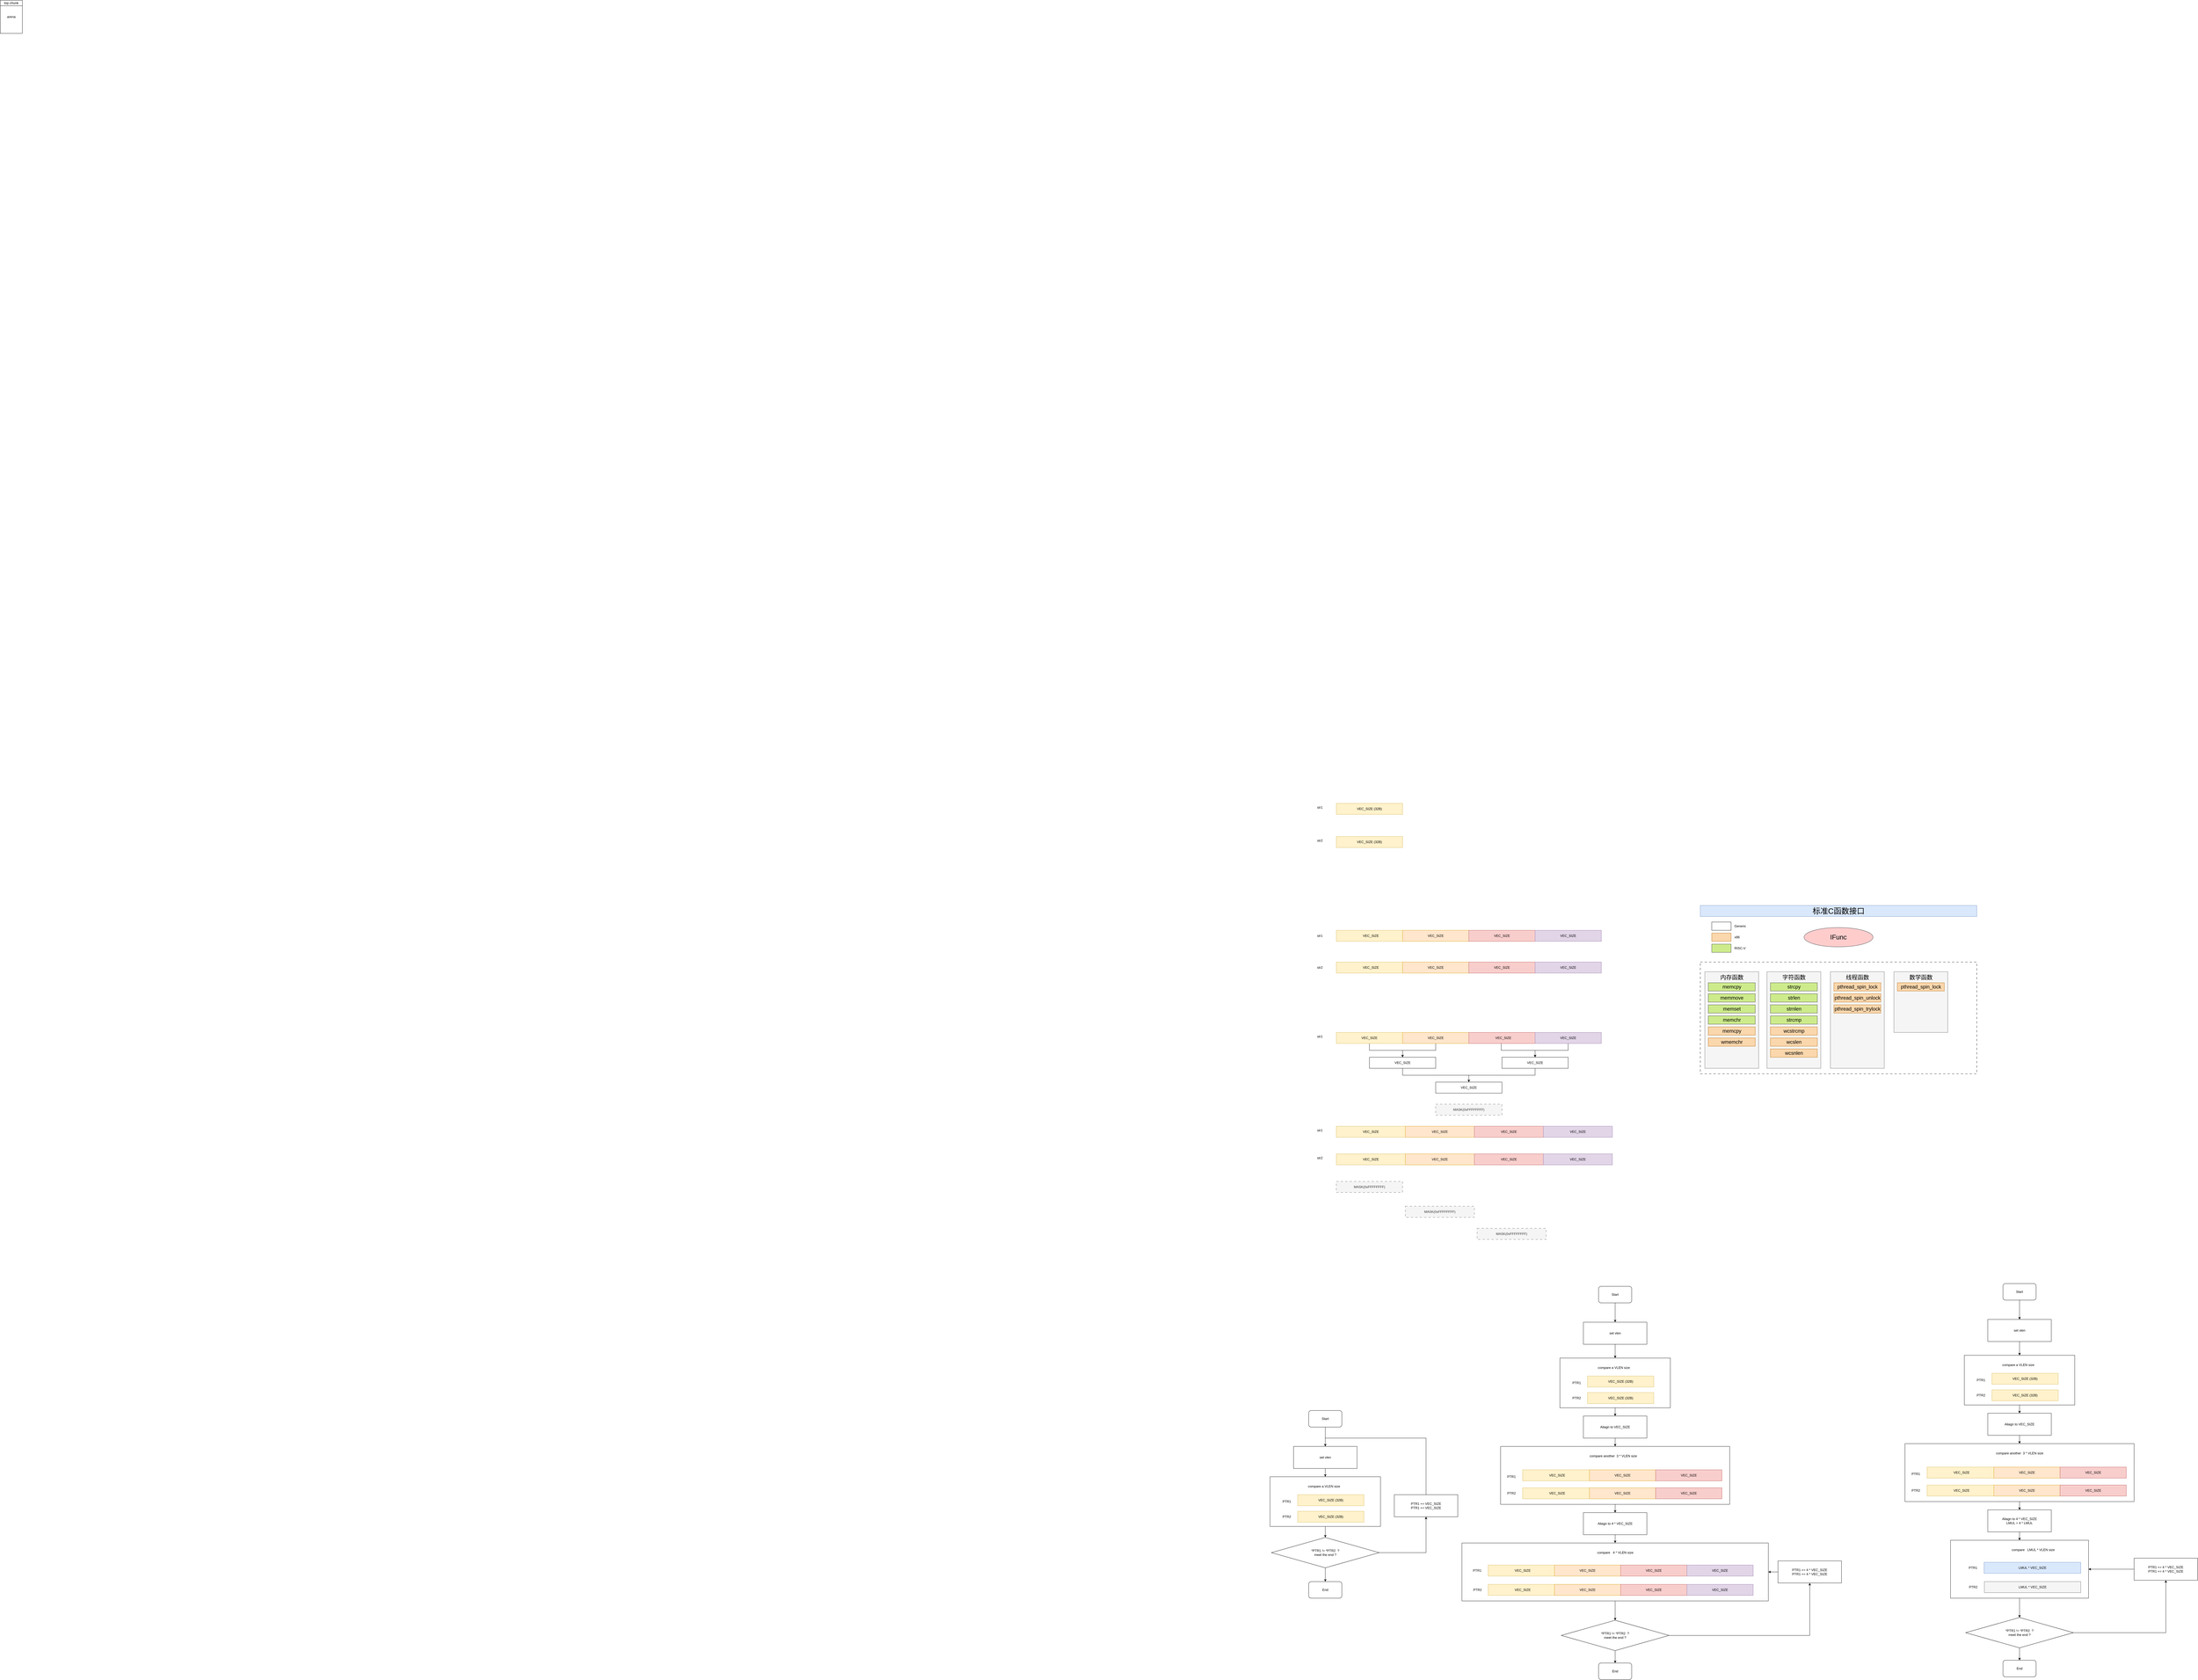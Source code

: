<mxfile version="28.0.7">
  <diagram name="第 1 页" id="EBbChyvduwbu0Lc5XHVC">
    <mxGraphModel dx="5182" dy="3648" grid="1" gridSize="10" guides="1" tooltips="1" connect="1" arrows="1" fold="1" page="1" pageScale="1" pageWidth="4681" pageHeight="3300" math="0" shadow="0">
      <root>
        <mxCell id="0" />
        <mxCell id="1" parent="0" />
        <mxCell id="420nJrbG_Wwhr8dEqlbW-14" value="" style="edgeStyle=orthogonalEdgeStyle;rounded=0;orthogonalLoop=1;jettySize=auto;html=1;" parent="1" source="420nJrbG_Wwhr8dEqlbW-5" target="420nJrbG_Wwhr8dEqlbW-7" edge="1">
          <mxGeometry relative="1" as="geometry" />
        </mxCell>
        <mxCell id="ZZNHhl0uA356yENOQyxB-1" value="VEC_SIZE" style="rounded=0;whiteSpace=wrap;html=1;fillColor=#fff2cc;strokeColor=#d6b656;" parent="1" vertex="1">
          <mxGeometry x="200" y="130" width="250" height="40" as="geometry" />
        </mxCell>
        <mxCell id="ZZNHhl0uA356yENOQyxB-2" value="VEC_SIZE" style="rounded=0;whiteSpace=wrap;html=1;fillColor=#ffe6cc;strokeColor=#d79b00;" parent="1" vertex="1">
          <mxGeometry x="440" y="130" width="240" height="40" as="geometry" />
        </mxCell>
        <mxCell id="ZZNHhl0uA356yENOQyxB-3" value="VEC_SIZE" style="rounded=0;whiteSpace=wrap;html=1;fillColor=#f8cecc;strokeColor=#b85450;" parent="1" vertex="1">
          <mxGeometry x="680" y="130" width="240" height="40" as="geometry" />
        </mxCell>
        <mxCell id="ZZNHhl0uA356yENOQyxB-4" value="VEC_SIZE" style="rounded=0;whiteSpace=wrap;html=1;fillColor=#e1d5e7;strokeColor=#9673a6;" parent="1" vertex="1">
          <mxGeometry x="920" y="130" width="240" height="40" as="geometry" />
        </mxCell>
        <mxCell id="ZZNHhl0uA356yENOQyxB-9" value="str1" style="text;html=1;align=center;verticalAlign=middle;resizable=0;points=[];autosize=1;strokeColor=none;fillColor=none;" parent="1" vertex="1">
          <mxGeometry x="120" y="135" width="40" height="30" as="geometry" />
        </mxCell>
        <mxCell id="ZZNHhl0uA356yENOQyxB-10" value="str2" style="text;html=1;align=center;verticalAlign=middle;resizable=0;points=[];autosize=1;strokeColor=none;fillColor=none;" parent="1" vertex="1">
          <mxGeometry x="120" y="250" width="40" height="30" as="geometry" />
        </mxCell>
        <mxCell id="ZZNHhl0uA356yENOQyxB-11" value="VEC_SIZE (32B)" style="rounded=0;whiteSpace=wrap;html=1;fillColor=#fff2cc;strokeColor=#d6b656;" parent="1" vertex="1">
          <mxGeometry x="200" y="-330" width="240" height="40" as="geometry" />
        </mxCell>
        <mxCell id="ZZNHhl0uA356yENOQyxB-12" value="VEC_SIZE (32B)" style="rounded=0;whiteSpace=wrap;html=1;fillColor=#fff2cc;strokeColor=#d6b656;" parent="1" vertex="1">
          <mxGeometry x="200" y="-210" width="240" height="40" as="geometry" />
        </mxCell>
        <mxCell id="ZZNHhl0uA356yENOQyxB-13" value="str1" style="text;html=1;align=center;verticalAlign=middle;resizable=0;points=[];autosize=1;strokeColor=none;fillColor=none;" parent="1" vertex="1">
          <mxGeometry x="120" y="-330" width="40" height="30" as="geometry" />
        </mxCell>
        <mxCell id="ZZNHhl0uA356yENOQyxB-14" value="str2" style="text;html=1;align=center;verticalAlign=middle;resizable=0;points=[];autosize=1;strokeColor=none;fillColor=none;" parent="1" vertex="1">
          <mxGeometry x="120" y="-210" width="40" height="30" as="geometry" />
        </mxCell>
        <mxCell id="ZZNHhl0uA356yENOQyxB-29" style="edgeStyle=orthogonalEdgeStyle;rounded=0;orthogonalLoop=1;jettySize=auto;html=1;entryX=0.5;entryY=0;entryDx=0;entryDy=0;" parent="1" source="ZZNHhl0uA356yENOQyxB-15" target="ZZNHhl0uA356yENOQyxB-25" edge="1">
          <mxGeometry relative="1" as="geometry" />
        </mxCell>
        <mxCell id="ZZNHhl0uA356yENOQyxB-15" value="VEC_SIZE" style="rounded=0;whiteSpace=wrap;html=1;fillColor=#fff2cc;strokeColor=#d6b656;" parent="1" vertex="1">
          <mxGeometry x="200" y="500" width="240" height="40" as="geometry" />
        </mxCell>
        <mxCell id="ZZNHhl0uA356yENOQyxB-30" style="edgeStyle=orthogonalEdgeStyle;rounded=0;orthogonalLoop=1;jettySize=auto;html=1;entryX=0.5;entryY=0;entryDx=0;entryDy=0;exitX=0.5;exitY=1;exitDx=0;exitDy=0;" parent="1" source="ZZNHhl0uA356yENOQyxB-16" target="ZZNHhl0uA356yENOQyxB-25" edge="1">
          <mxGeometry relative="1" as="geometry">
            <mxPoint x="560" y="550" as="sourcePoint" />
          </mxGeometry>
        </mxCell>
        <mxCell id="ZZNHhl0uA356yENOQyxB-16" value="VEC_SIZE" style="rounded=0;whiteSpace=wrap;html=1;fillColor=#ffe6cc;strokeColor=#d79b00;" parent="1" vertex="1">
          <mxGeometry x="440" y="500" width="240" height="40" as="geometry" />
        </mxCell>
        <mxCell id="ZZNHhl0uA356yENOQyxB-32" style="edgeStyle=orthogonalEdgeStyle;rounded=0;orthogonalLoop=1;jettySize=auto;html=1;entryX=0.5;entryY=0;entryDx=0;entryDy=0;exitX=0.469;exitY=0.958;exitDx=0;exitDy=0;exitPerimeter=0;" parent="1" source="ZZNHhl0uA356yENOQyxB-17" target="ZZNHhl0uA356yENOQyxB-26" edge="1">
          <mxGeometry relative="1" as="geometry" />
        </mxCell>
        <mxCell id="ZZNHhl0uA356yENOQyxB-17" value="VEC_SIZE" style="rounded=0;whiteSpace=wrap;html=1;fillColor=#f8cecc;strokeColor=#b85450;" parent="1" vertex="1">
          <mxGeometry x="680" y="500" width="250" height="40" as="geometry" />
        </mxCell>
        <mxCell id="ZZNHhl0uA356yENOQyxB-31" style="edgeStyle=orthogonalEdgeStyle;rounded=0;orthogonalLoop=1;jettySize=auto;html=1;entryX=0.5;entryY=0;entryDx=0;entryDy=0;" parent="1" source="ZZNHhl0uA356yENOQyxB-18" target="ZZNHhl0uA356yENOQyxB-26" edge="1">
          <mxGeometry relative="1" as="geometry" />
        </mxCell>
        <mxCell id="ZZNHhl0uA356yENOQyxB-18" value="VEC_SIZE" style="rounded=0;whiteSpace=wrap;html=1;fillColor=#e1d5e7;strokeColor=#9673a6;" parent="1" vertex="1">
          <mxGeometry x="920" y="500" width="240" height="40" as="geometry" />
        </mxCell>
        <mxCell id="ZZNHhl0uA356yENOQyxB-23" value="str1" style="text;html=1;align=center;verticalAlign=middle;resizable=0;points=[];autosize=1;strokeColor=none;fillColor=none;" parent="1" vertex="1">
          <mxGeometry x="120" y="500" width="40" height="30" as="geometry" />
        </mxCell>
        <mxCell id="ZZNHhl0uA356yENOQyxB-33" style="edgeStyle=orthogonalEdgeStyle;rounded=0;orthogonalLoop=1;jettySize=auto;html=1;entryX=0.5;entryY=0;entryDx=0;entryDy=0;exitX=0.5;exitY=1;exitDx=0;exitDy=0;" parent="1" source="ZZNHhl0uA356yENOQyxB-25" target="ZZNHhl0uA356yENOQyxB-27" edge="1">
          <mxGeometry relative="1" as="geometry" />
        </mxCell>
        <mxCell id="ZZNHhl0uA356yENOQyxB-25" value="VEC_SIZE" style="rounded=0;whiteSpace=wrap;html=1;" parent="1" vertex="1">
          <mxGeometry x="320" y="590" width="240" height="40" as="geometry" />
        </mxCell>
        <mxCell id="ZZNHhl0uA356yENOQyxB-34" style="edgeStyle=orthogonalEdgeStyle;rounded=0;orthogonalLoop=1;jettySize=auto;html=1;entryX=0.5;entryY=0;entryDx=0;entryDy=0;exitX=0.5;exitY=1;exitDx=0;exitDy=0;" parent="1" source="ZZNHhl0uA356yENOQyxB-26" target="ZZNHhl0uA356yENOQyxB-27" edge="1">
          <mxGeometry relative="1" as="geometry" />
        </mxCell>
        <mxCell id="ZZNHhl0uA356yENOQyxB-26" value="VEC_SIZE" style="rounded=0;whiteSpace=wrap;html=1;" parent="1" vertex="1">
          <mxGeometry x="800" y="590" width="240" height="40" as="geometry" />
        </mxCell>
        <mxCell id="ZZNHhl0uA356yENOQyxB-27" value="VEC_SIZE" style="rounded=0;whiteSpace=wrap;html=1;" parent="1" vertex="1">
          <mxGeometry x="560" y="680" width="240" height="40" as="geometry" />
        </mxCell>
        <mxCell id="ZZNHhl0uA356yENOQyxB-28" value="MASK(0xFFFFFFFF)" style="rounded=0;whiteSpace=wrap;html=1;dashed=1;dashPattern=8 8;fillColor=#f5f5f5;fontColor=#333333;strokeColor=#666666;" parent="1" vertex="1">
          <mxGeometry x="560" y="760" width="240" height="40" as="geometry" />
        </mxCell>
        <mxCell id="ZZNHhl0uA356yENOQyxB-45" value="" style="group" parent="1" vertex="1" connectable="0">
          <mxGeometry x="120" y="840" width="1080" height="40" as="geometry" />
        </mxCell>
        <mxCell id="ZZNHhl0uA356yENOQyxB-40" value="VEC_SIZE" style="rounded=0;whiteSpace=wrap;html=1;fillColor=#fff2cc;strokeColor=#d6b656;" parent="ZZNHhl0uA356yENOQyxB-45" vertex="1">
          <mxGeometry x="80" width="250" height="40" as="geometry" />
        </mxCell>
        <mxCell id="ZZNHhl0uA356yENOQyxB-41" value="VEC_SIZE" style="rounded=0;whiteSpace=wrap;html=1;fillColor=#ffe6cc;strokeColor=#d79b00;" parent="ZZNHhl0uA356yENOQyxB-45" vertex="1">
          <mxGeometry x="330" width="250" height="40" as="geometry" />
        </mxCell>
        <mxCell id="ZZNHhl0uA356yENOQyxB-42" value="VEC_SIZE" style="rounded=0;whiteSpace=wrap;html=1;fillColor=#f8cecc;strokeColor=#b85450;" parent="ZZNHhl0uA356yENOQyxB-45" vertex="1">
          <mxGeometry x="580" width="250" height="40" as="geometry" />
        </mxCell>
        <mxCell id="ZZNHhl0uA356yENOQyxB-43" value="VEC_SIZE" style="rounded=0;whiteSpace=wrap;html=1;fillColor=#e1d5e7;strokeColor=#9673a6;" parent="ZZNHhl0uA356yENOQyxB-45" vertex="1">
          <mxGeometry x="830" width="250" height="40" as="geometry" />
        </mxCell>
        <mxCell id="ZZNHhl0uA356yENOQyxB-44" value="str1" style="text;html=1;align=center;verticalAlign=middle;resizable=0;points=[];autosize=1;strokeColor=none;fillColor=none;" parent="ZZNHhl0uA356yENOQyxB-45" vertex="1">
          <mxGeometry width="40" height="30" as="geometry" />
        </mxCell>
        <mxCell id="ZZNHhl0uA356yENOQyxB-46" value="" style="group" parent="1" vertex="1" connectable="0">
          <mxGeometry x="120" y="940" width="1080" height="40" as="geometry" />
        </mxCell>
        <mxCell id="ZZNHhl0uA356yENOQyxB-19" value="VEC_SIZE" style="rounded=0;whiteSpace=wrap;html=1;fillColor=#fff2cc;strokeColor=#d6b656;" parent="ZZNHhl0uA356yENOQyxB-46" vertex="1">
          <mxGeometry x="80" width="250" height="40" as="geometry" />
        </mxCell>
        <mxCell id="ZZNHhl0uA356yENOQyxB-20" value="VEC_SIZE" style="rounded=0;whiteSpace=wrap;html=1;fillColor=#ffe6cc;strokeColor=#d79b00;" parent="ZZNHhl0uA356yENOQyxB-46" vertex="1">
          <mxGeometry x="330" width="250" height="40" as="geometry" />
        </mxCell>
        <mxCell id="ZZNHhl0uA356yENOQyxB-21" value="VEC_SIZE" style="rounded=0;whiteSpace=wrap;html=1;fillColor=#f8cecc;strokeColor=#b85450;" parent="ZZNHhl0uA356yENOQyxB-46" vertex="1">
          <mxGeometry x="580" width="250" height="40" as="geometry" />
        </mxCell>
        <mxCell id="ZZNHhl0uA356yENOQyxB-22" value="VEC_SIZE" style="rounded=0;whiteSpace=wrap;html=1;fillColor=#e1d5e7;strokeColor=#9673a6;" parent="ZZNHhl0uA356yENOQyxB-46" vertex="1">
          <mxGeometry x="830" width="250" height="40" as="geometry" />
        </mxCell>
        <mxCell id="ZZNHhl0uA356yENOQyxB-24" value="str2" style="text;html=1;align=center;verticalAlign=middle;resizable=0;points=[];autosize=1;strokeColor=none;fillColor=none;" parent="ZZNHhl0uA356yENOQyxB-46" vertex="1">
          <mxGeometry width="40" height="30" as="geometry" />
        </mxCell>
        <mxCell id="ZZNHhl0uA356yENOQyxB-47" value="MASK(0xFFFFFFFF)" style="rounded=0;whiteSpace=wrap;html=1;dashed=1;dashPattern=8 8;fillColor=#f5f5f5;fontColor=#333333;strokeColor=#666666;" parent="1" vertex="1">
          <mxGeometry x="200" y="1040" width="240" height="40" as="geometry" />
        </mxCell>
        <mxCell id="ZZNHhl0uA356yENOQyxB-50" value="MASK(0xFFFFFFFF)" style="rounded=0;whiteSpace=wrap;html=1;dashed=1;dashPattern=8 8;fillColor=#f5f5f5;fontColor=#333333;strokeColor=#666666;" parent="1" vertex="1">
          <mxGeometry x="450" y="1130" width="250" height="40" as="geometry" />
        </mxCell>
        <mxCell id="ZZNHhl0uA356yENOQyxB-52" value="MASK(0xFFFFFFFF)" style="rounded=0;whiteSpace=wrap;html=1;dashed=1;dashPattern=8 8;fillColor=#f5f5f5;fontColor=#333333;strokeColor=#666666;" parent="1" vertex="1">
          <mxGeometry x="710" y="1210" width="250" height="40" as="geometry" />
        </mxCell>
        <mxCell id="ZZNHhl0uA356yENOQyxB-54" value="VEC_SIZE" style="rounded=0;whiteSpace=wrap;html=1;fillColor=#fff2cc;strokeColor=#d6b656;" parent="1" vertex="1">
          <mxGeometry x="200" y="245" width="250" height="40" as="geometry" />
        </mxCell>
        <mxCell id="ZZNHhl0uA356yENOQyxB-55" value="VEC_SIZE" style="rounded=0;whiteSpace=wrap;html=1;fillColor=#ffe6cc;strokeColor=#d79b00;" parent="1" vertex="1">
          <mxGeometry x="440" y="245" width="240" height="40" as="geometry" />
        </mxCell>
        <mxCell id="ZZNHhl0uA356yENOQyxB-56" value="VEC_SIZE" style="rounded=0;whiteSpace=wrap;html=1;fillColor=#f8cecc;strokeColor=#b85450;" parent="1" vertex="1">
          <mxGeometry x="680" y="245" width="240" height="40" as="geometry" />
        </mxCell>
        <mxCell id="ZZNHhl0uA356yENOQyxB-57" value="VEC_SIZE" style="rounded=0;whiteSpace=wrap;html=1;fillColor=#e1d5e7;strokeColor=#9673a6;" parent="1" vertex="1">
          <mxGeometry x="920" y="245" width="240" height="40" as="geometry" />
        </mxCell>
        <mxCell id="C3YKkwXlwQN1ZLRuggpo-1" value="&lt;font style=&quot;font-size: 28px;&quot;&gt;标准C函数接口&lt;/font&gt;" style="rounded=0;whiteSpace=wrap;html=1;fillColor=#dae8fc;strokeColor=#6c8ebf;fontFamily=Helvetica;" parent="1" vertex="1">
          <mxGeometry x="1518.55" y="40" width="1001.45" height="40" as="geometry" />
        </mxCell>
        <mxCell id="C3YKkwXlwQN1ZLRuggpo-4" value="" style="rounded=0;whiteSpace=wrap;html=1;" parent="1" vertex="1">
          <mxGeometry x="1560" y="100" width="70" height="30" as="geometry" />
        </mxCell>
        <mxCell id="C3YKkwXlwQN1ZLRuggpo-6" value="" style="rounded=0;whiteSpace=wrap;html=1;fillColor=#fad7ac;strokeColor=#b46504;" parent="1" vertex="1">
          <mxGeometry x="1560" y="140" width="70" height="30" as="geometry" />
        </mxCell>
        <mxCell id="C3YKkwXlwQN1ZLRuggpo-7" value="" style="rounded=0;whiteSpace=wrap;html=1;fillColor=#cdeb8b;strokeColor=#36393d;" parent="1" vertex="1">
          <mxGeometry x="1560" y="180" width="70" height="30" as="geometry" />
        </mxCell>
        <mxCell id="C3YKkwXlwQN1ZLRuggpo-9" value="Generic" style="text;html=1;align=left;verticalAlign=middle;resizable=0;points=[];autosize=1;strokeColor=none;fillColor=none;" parent="1" vertex="1">
          <mxGeometry x="1640" y="100" width="70" height="30" as="geometry" />
        </mxCell>
        <mxCell id="C3YKkwXlwQN1ZLRuggpo-10" value="x86" style="text;html=1;align=left;verticalAlign=middle;resizable=0;points=[];autosize=1;strokeColor=none;fillColor=none;" parent="1" vertex="1">
          <mxGeometry x="1640" y="140" width="40" height="30" as="geometry" />
        </mxCell>
        <mxCell id="C3YKkwXlwQN1ZLRuggpo-11" value="RISC-V" style="text;html=1;align=left;verticalAlign=middle;resizable=0;points=[];autosize=1;strokeColor=none;fillColor=none;" parent="1" vertex="1">
          <mxGeometry x="1640" y="180" width="60" height="30" as="geometry" />
        </mxCell>
        <mxCell id="C3YKkwXlwQN1ZLRuggpo-12" value="&lt;font style=&quot;font-size: 24px;&quot;&gt;IFunc&lt;/font&gt;" style="ellipse;whiteSpace=wrap;html=1;fillColor=#ffcccc;strokeColor=#36393d;" parent="1" vertex="1">
          <mxGeometry x="1894.28" y="120" width="250" height="70" as="geometry" />
        </mxCell>
        <mxCell id="C3YKkwXlwQN1ZLRuggpo-13" value="" style="rounded=0;whiteSpace=wrap;html=1;dashed=1;dashPattern=8 8;" parent="1" vertex="1">
          <mxGeometry x="1518.55" y="245" width="1001.45" height="405" as="geometry" />
        </mxCell>
        <mxCell id="C3YKkwXlwQN1ZLRuggpo-18" value="" style="group;fillColor=#fad7ac;strokeColor=#b46504;" parent="1" vertex="1" connectable="0">
          <mxGeometry x="1535" y="280" width="195" height="350" as="geometry" />
        </mxCell>
        <mxCell id="C3YKkwXlwQN1ZLRuggpo-14" value="&lt;p&gt;&lt;br&gt;&lt;/p&gt;" style="rounded=0;whiteSpace=wrap;html=1;align=left;fillColor=#f5f5f5;strokeColor=#666666;fontColor=#333333;" parent="C3YKkwXlwQN1ZLRuggpo-18" vertex="1">
          <mxGeometry width="195" height="350" as="geometry" />
        </mxCell>
        <mxCell id="C3YKkwXlwQN1ZLRuggpo-17" value="&lt;font style=&quot;font-size: 21px;&quot;&gt;内存函数&lt;/font&gt;" style="text;html=1;align=center;verticalAlign=middle;whiteSpace=wrap;rounded=0;" parent="C3YKkwXlwQN1ZLRuggpo-18" vertex="1">
          <mxGeometry x="42.5" width="110" height="40" as="geometry" />
        </mxCell>
        <mxCell id="C3YKkwXlwQN1ZLRuggpo-44" value="&lt;font style=&quot;font-size: 18px;&quot;&gt;memcpy&lt;/font&gt;" style="rounded=0;whiteSpace=wrap;html=1;fillColor=#cdeb8b;strokeColor=#36393d;" parent="C3YKkwXlwQN1ZLRuggpo-18" vertex="1">
          <mxGeometry x="12.5" y="40" width="170" height="30" as="geometry" />
        </mxCell>
        <mxCell id="C3YKkwXlwQN1ZLRuggpo-45" value="&lt;font style=&quot;font-size: 18px;&quot;&gt;memmove&lt;/font&gt;" style="rounded=0;whiteSpace=wrap;html=1;fillColor=#cdeb8b;strokeColor=#36393d;" parent="C3YKkwXlwQN1ZLRuggpo-18" vertex="1">
          <mxGeometry x="12.5" y="80" width="170" height="30" as="geometry" />
        </mxCell>
        <mxCell id="C3YKkwXlwQN1ZLRuggpo-46" value="&lt;font style=&quot;font-size: 18px;&quot;&gt;memset&lt;/font&gt;" style="rounded=0;whiteSpace=wrap;html=1;fillColor=#cdeb8b;strokeColor=#36393d;" parent="C3YKkwXlwQN1ZLRuggpo-18" vertex="1">
          <mxGeometry x="12.5" y="120" width="170" height="30" as="geometry" />
        </mxCell>
        <mxCell id="C3YKkwXlwQN1ZLRuggpo-47" value="&lt;font style=&quot;font-size: 18px;&quot;&gt;memchr&lt;/font&gt;" style="rounded=0;whiteSpace=wrap;html=1;fillColor=#cdeb8b;strokeColor=#36393d;" parent="C3YKkwXlwQN1ZLRuggpo-18" vertex="1">
          <mxGeometry x="12.5" y="160" width="170" height="30" as="geometry" />
        </mxCell>
        <mxCell id="C3YKkwXlwQN1ZLRuggpo-49" value="&lt;font style=&quot;font-size: 18px;&quot;&gt;memcpy&lt;/font&gt;" style="rounded=0;whiteSpace=wrap;html=1;fillColor=#fad7ac;strokeColor=#b46504;" parent="C3YKkwXlwQN1ZLRuggpo-18" vertex="1">
          <mxGeometry x="12.5" y="200" width="170" height="30" as="geometry" />
        </mxCell>
        <mxCell id="C3YKkwXlwQN1ZLRuggpo-54" value="&lt;font style=&quot;font-size: 18px;&quot;&gt;wmemchr&lt;/font&gt;" style="rounded=0;whiteSpace=wrap;html=1;fillColor=#fad7ac;strokeColor=#b46504;" parent="C3YKkwXlwQN1ZLRuggpo-18" vertex="1">
          <mxGeometry x="12.5" y="240" width="170" height="30" as="geometry" />
        </mxCell>
        <mxCell id="C3YKkwXlwQN1ZLRuggpo-19" value="" style="group" parent="1" vertex="1" connectable="0">
          <mxGeometry x="1760" y="280" width="195" height="350" as="geometry" />
        </mxCell>
        <mxCell id="C3YKkwXlwQN1ZLRuggpo-20" value="&lt;p&gt;&lt;br&gt;&lt;/p&gt;" style="rounded=0;whiteSpace=wrap;html=1;align=left;fillColor=#f5f5f5;strokeColor=#666666;fontColor=#333333;" parent="C3YKkwXlwQN1ZLRuggpo-19" vertex="1">
          <mxGeometry width="195" height="350" as="geometry" />
        </mxCell>
        <mxCell id="C3YKkwXlwQN1ZLRuggpo-21" value="&lt;font style=&quot;font-size: 21px;&quot;&gt;字符函数&lt;/font&gt;" style="text;html=1;align=center;verticalAlign=middle;whiteSpace=wrap;rounded=0;" parent="C3YKkwXlwQN1ZLRuggpo-19" vertex="1">
          <mxGeometry x="42.5" width="110" height="40" as="geometry" />
        </mxCell>
        <mxCell id="C3YKkwXlwQN1ZLRuggpo-28" value="&lt;font style=&quot;font-size: 18px;&quot;&gt;strcpy&lt;/font&gt;" style="rounded=0;whiteSpace=wrap;html=1;fillColor=#cdeb8b;strokeColor=#36393d;" parent="C3YKkwXlwQN1ZLRuggpo-19" vertex="1">
          <mxGeometry x="12.5" y="40" width="170" height="30" as="geometry" />
        </mxCell>
        <mxCell id="C3YKkwXlwQN1ZLRuggpo-33" value="&lt;font style=&quot;font-size: 18px;&quot;&gt;strlen&lt;/font&gt;" style="rounded=0;whiteSpace=wrap;html=1;fillColor=#cdeb8b;strokeColor=#36393d;" parent="C3YKkwXlwQN1ZLRuggpo-19" vertex="1">
          <mxGeometry x="12.5" y="80" width="170" height="30" as="geometry" />
        </mxCell>
        <mxCell id="C3YKkwXlwQN1ZLRuggpo-34" value="&lt;font style=&quot;font-size: 18px;&quot;&gt;strnlen&lt;/font&gt;" style="rounded=0;whiteSpace=wrap;html=1;fillColor=#cdeb8b;strokeColor=#36393d;" parent="C3YKkwXlwQN1ZLRuggpo-19" vertex="1">
          <mxGeometry x="12.5" y="120" width="170" height="30" as="geometry" />
        </mxCell>
        <mxCell id="C3YKkwXlwQN1ZLRuggpo-35" value="&lt;font style=&quot;font-size: 18px;&quot;&gt;strcmp&lt;/font&gt;" style="rounded=0;whiteSpace=wrap;html=1;fillColor=#cdeb8b;strokeColor=#36393d;" parent="C3YKkwXlwQN1ZLRuggpo-19" vertex="1">
          <mxGeometry x="12.5" y="160" width="170" height="30" as="geometry" />
        </mxCell>
        <mxCell id="C3YKkwXlwQN1ZLRuggpo-50" value="&lt;font style=&quot;font-size: 18px;&quot;&gt;wcstrcmp&lt;/font&gt;" style="rounded=0;whiteSpace=wrap;html=1;fillColor=#fad7ac;strokeColor=#b46504;" parent="C3YKkwXlwQN1ZLRuggpo-19" vertex="1">
          <mxGeometry x="12.5" y="200" width="170" height="30" as="geometry" />
        </mxCell>
        <mxCell id="C3YKkwXlwQN1ZLRuggpo-51" value="&lt;font style=&quot;font-size: 18px;&quot;&gt;wc&lt;span style=&quot;color: rgba(0, 0, 0, 0); font-family: monospace; font-size: 0px; text-align: start; text-wrap-mode: nowrap;&quot;&gt;%3CmxGraphModel%3E%3Croot%3E%3CmxCell%20id%3D%220%22%2F%3E%3CmxCell%20id%3D%221%22%20parent%3D%220%22%2F%3E%3CmxCell%20id%3D%222%22%20value%3D%22%26lt%3Bfont%20style%3D%26quot%3Bfont-size%3A%2018px%3B%26quot%3B%26gt%3Bwcstrcmp%26lt%3B%2Ffont%26gt%3B%22%20style%3D%22rounded%3D0%3BwhiteSpace%3Dwrap%3Bhtml%3D1%3BfillColor%3D%23fad7ac%3BstrokeColor%3D%23b46504%3B%22%20vertex%3D%221%22%20parent%3D%221%22%3E%3CmxGeometry%20x%3D%221772.5%22%20y%3D%22480%22%20width%3D%22170%22%20height%3D%2230%22%20as%3D%22geometry%22%2F%3E%3C%2FmxCell%3E%3C%2Froot%3E%3C%2FmxGraphModel%3E&lt;/span&gt;slen&lt;/font&gt;" style="rounded=0;whiteSpace=wrap;html=1;fillColor=#fad7ac;strokeColor=#b46504;" parent="C3YKkwXlwQN1ZLRuggpo-19" vertex="1">
          <mxGeometry x="12.5" y="240" width="170" height="30" as="geometry" />
        </mxCell>
        <mxCell id="C3YKkwXlwQN1ZLRuggpo-52" value="&lt;font style=&quot;font-size: 18px;&quot;&gt;wcsnlen&lt;/font&gt;" style="rounded=0;whiteSpace=wrap;html=1;fillColor=#fad7ac;strokeColor=#b46504;" parent="C3YKkwXlwQN1ZLRuggpo-19" vertex="1">
          <mxGeometry x="12.5" y="280" width="170" height="30" as="geometry" />
        </mxCell>
        <mxCell id="C3YKkwXlwQN1ZLRuggpo-22" value="" style="group;fillColor=#ffe6cc;strokeColor=#d79b00;" parent="1" vertex="1" connectable="0">
          <mxGeometry x="1990" y="280" width="195" height="350" as="geometry" />
        </mxCell>
        <mxCell id="C3YKkwXlwQN1ZLRuggpo-23" value="&lt;p&gt;&lt;br&gt;&lt;/p&gt;" style="rounded=0;whiteSpace=wrap;html=1;align=left;fillColor=#f5f5f5;strokeColor=#666666;fontColor=#333333;" parent="C3YKkwXlwQN1ZLRuggpo-22" vertex="1">
          <mxGeometry width="195" height="350" as="geometry" />
        </mxCell>
        <mxCell id="C3YKkwXlwQN1ZLRuggpo-24" value="&lt;span style=&quot;font-size: 21px;&quot;&gt;线程函数&lt;/span&gt;" style="text;html=1;align=center;verticalAlign=middle;whiteSpace=wrap;rounded=0;" parent="C3YKkwXlwQN1ZLRuggpo-22" vertex="1">
          <mxGeometry x="42.5" width="110" height="40" as="geometry" />
        </mxCell>
        <mxCell id="C3YKkwXlwQN1ZLRuggpo-37" value="&lt;font style=&quot;font-size: 18px;&quot;&gt;pthread_spin_lock&lt;/font&gt;" style="rounded=0;whiteSpace=wrap;html=1;fillColor=#fad7ac;strokeColor=#b46504;" parent="C3YKkwXlwQN1ZLRuggpo-22" vertex="1">
          <mxGeometry x="12.5" y="40" width="170" height="30" as="geometry" />
        </mxCell>
        <mxCell id="C3YKkwXlwQN1ZLRuggpo-42" value="&lt;span style=&quot;font-size: 18px;&quot;&gt;pthread_spin_unlock&lt;/span&gt;" style="rounded=0;whiteSpace=wrap;html=1;fillColor=#fad7ac;strokeColor=#b46504;" parent="C3YKkwXlwQN1ZLRuggpo-22" vertex="1">
          <mxGeometry x="12.5" y="80" width="170" height="30" as="geometry" />
        </mxCell>
        <mxCell id="C3YKkwXlwQN1ZLRuggpo-43" value="&lt;span style=&quot;font-size: 18px;&quot;&gt;pthread_spin_trylock&lt;/span&gt;" style="rounded=0;whiteSpace=wrap;html=1;fillColor=#fad7ac;strokeColor=#b46504;" parent="C3YKkwXlwQN1ZLRuggpo-22" vertex="1">
          <mxGeometry x="12.5" y="120" width="170" height="30" as="geometry" />
        </mxCell>
        <mxCell id="C3YKkwXlwQN1ZLRuggpo-25" value="" style="group" parent="1" vertex="1" connectable="0">
          <mxGeometry x="2220" y="280" width="195" height="220" as="geometry" />
        </mxCell>
        <mxCell id="C3YKkwXlwQN1ZLRuggpo-26" value="&lt;p&gt;&lt;br&gt;&lt;/p&gt;" style="rounded=0;whiteSpace=wrap;html=1;align=left;fillColor=#f5f5f5;strokeColor=#666666;fontColor=#333333;" parent="C3YKkwXlwQN1ZLRuggpo-25" vertex="1">
          <mxGeometry width="195" height="220" as="geometry" />
        </mxCell>
        <mxCell id="C3YKkwXlwQN1ZLRuggpo-27" value="&lt;font style=&quot;font-size: 21px;&quot;&gt;数学函数&lt;/font&gt;" style="text;html=1;align=center;verticalAlign=middle;whiteSpace=wrap;rounded=0;" parent="C3YKkwXlwQN1ZLRuggpo-25" vertex="1">
          <mxGeometry x="42.5" width="110" height="40" as="geometry" />
        </mxCell>
        <mxCell id="C3YKkwXlwQN1ZLRuggpo-53" value="&lt;font style=&quot;font-size: 18px;&quot;&gt;pthread_spin_lock&lt;/font&gt;" style="rounded=0;whiteSpace=wrap;html=1;fillColor=#fad7ac;strokeColor=#b46504;" parent="C3YKkwXlwQN1ZLRuggpo-25" vertex="1">
          <mxGeometry x="12.5" y="40" width="170" height="30" as="geometry" />
        </mxCell>
        <mxCell id="420nJrbG_Wwhr8dEqlbW-12" value="" style="edgeStyle=orthogonalEdgeStyle;rounded=0;orthogonalLoop=1;jettySize=auto;html=1;" parent="1" source="420nJrbG_Wwhr8dEqlbW-7" target="420nJrbG_Wwhr8dEqlbW-11" edge="1">
          <mxGeometry relative="1" as="geometry" />
        </mxCell>
        <mxCell id="420nJrbG_Wwhr8dEqlbW-17" value="" style="edgeStyle=orthogonalEdgeStyle;rounded=0;orthogonalLoop=1;jettySize=auto;html=1;" parent="1" source="420nJrbG_Wwhr8dEqlbW-7" target="420nJrbG_Wwhr8dEqlbW-16" edge="1">
          <mxGeometry relative="1" as="geometry" />
        </mxCell>
        <mxCell id="420nJrbG_Wwhr8dEqlbW-7" value="*PTR1 != *PTR2&amp;nbsp; ?&lt;div&gt;meet the end ?&lt;/div&gt;" style="rhombus;whiteSpace=wrap;html=1;" parent="1" vertex="1">
          <mxGeometry x="-35" y="2330" width="390" height="110" as="geometry" />
        </mxCell>
        <mxCell id="420nJrbG_Wwhr8dEqlbW-11" value="End" style="rounded=1;whiteSpace=wrap;html=1;" parent="1" vertex="1">
          <mxGeometry x="100" y="2490" width="120" height="60" as="geometry" />
        </mxCell>
        <mxCell id="420nJrbG_Wwhr8dEqlbW-18" style="edgeStyle=orthogonalEdgeStyle;rounded=0;orthogonalLoop=1;jettySize=auto;html=1;exitX=0.5;exitY=0;exitDx=0;exitDy=0;entryX=0.5;entryY=0;entryDx=0;entryDy=0;" parent="1" source="420nJrbG_Wwhr8dEqlbW-16" target="420nJrbG_Wwhr8dEqlbW-25" edge="1">
          <mxGeometry relative="1" as="geometry">
            <mxPoint x="160" y="2130" as="targetPoint" />
            <Array as="points">
              <mxPoint x="525" y="1970" />
              <mxPoint x="160" y="1970" />
              <mxPoint x="160" y="1990" />
            </Array>
          </mxGeometry>
        </mxCell>
        <mxCell id="420nJrbG_Wwhr8dEqlbW-16" value="PTR1 += VEC_SIZE&lt;div&gt;PTR1 += VEC_SIZE&lt;/div&gt;" style="whiteSpace=wrap;html=1;" parent="1" vertex="1">
          <mxGeometry x="410" y="2175" width="230" height="80" as="geometry" />
        </mxCell>
        <mxCell id="420nJrbG_Wwhr8dEqlbW-26" value="" style="edgeStyle=orthogonalEdgeStyle;rounded=0;orthogonalLoop=1;jettySize=auto;html=1;" parent="1" source="420nJrbG_Wwhr8dEqlbW-19" target="420nJrbG_Wwhr8dEqlbW-25" edge="1">
          <mxGeometry relative="1" as="geometry" />
        </mxCell>
        <mxCell id="420nJrbG_Wwhr8dEqlbW-19" value="Start" style="rounded=1;whiteSpace=wrap;html=1;" parent="1" vertex="1">
          <mxGeometry x="100" y="1870" width="120" height="60" as="geometry" />
        </mxCell>
        <mxCell id="420nJrbG_Wwhr8dEqlbW-28" style="edgeStyle=orthogonalEdgeStyle;rounded=0;orthogonalLoop=1;jettySize=auto;html=1;entryX=0.5;entryY=0;entryDx=0;entryDy=0;" parent="1" source="420nJrbG_Wwhr8dEqlbW-25" target="420nJrbG_Wwhr8dEqlbW-5" edge="1">
          <mxGeometry relative="1" as="geometry" />
        </mxCell>
        <mxCell id="420nJrbG_Wwhr8dEqlbW-25" value="set vlen" style="whiteSpace=wrap;html=1;" parent="1" vertex="1">
          <mxGeometry x="45" y="2000" width="230" height="80" as="geometry" />
        </mxCell>
        <mxCell id="420nJrbG_Wwhr8dEqlbW-35" value="" style="edgeStyle=orthogonalEdgeStyle;rounded=0;orthogonalLoop=1;jettySize=auto;html=1;" parent="1" source="420nJrbG_Wwhr8dEqlbW-37" target="420nJrbG_Wwhr8dEqlbW-38" edge="1">
          <mxGeometry relative="1" as="geometry" />
        </mxCell>
        <mxCell id="420nJrbG_Wwhr8dEqlbW-36" value="" style="edgeStyle=orthogonalEdgeStyle;rounded=0;orthogonalLoop=1;jettySize=auto;html=1;" parent="1" source="420nJrbG_Wwhr8dEqlbW-37" target="420nJrbG_Wwhr8dEqlbW-40" edge="1">
          <mxGeometry relative="1" as="geometry" />
        </mxCell>
        <mxCell id="420nJrbG_Wwhr8dEqlbW-37" value="*PTR1 != *PTR2&amp;nbsp; ?&lt;div&gt;meet the end ?&lt;/div&gt;" style="rhombus;whiteSpace=wrap;html=1;" parent="1" vertex="1">
          <mxGeometry x="1015" y="2630" width="390" height="110" as="geometry" />
        </mxCell>
        <mxCell id="420nJrbG_Wwhr8dEqlbW-38" value="End" style="rounded=1;whiteSpace=wrap;html=1;" parent="1" vertex="1">
          <mxGeometry x="1150" y="2785" width="120" height="60" as="geometry" />
        </mxCell>
        <mxCell id="420nJrbG_Wwhr8dEqlbW-139" style="edgeStyle=orthogonalEdgeStyle;rounded=0;orthogonalLoop=1;jettySize=auto;html=1;entryX=1;entryY=0.5;entryDx=0;entryDy=0;" parent="1" source="420nJrbG_Wwhr8dEqlbW-40" target="420nJrbG_Wwhr8dEqlbW-100" edge="1">
          <mxGeometry relative="1" as="geometry" />
        </mxCell>
        <mxCell id="420nJrbG_Wwhr8dEqlbW-40" value="PTR1 += 4 * VEC_SIZE&lt;div&gt;PTR1 += 4 * VEC_SIZE&lt;/div&gt;" style="whiteSpace=wrap;html=1;" parent="1" vertex="1">
          <mxGeometry x="1800" y="2415" width="230" height="80" as="geometry" />
        </mxCell>
        <mxCell id="420nJrbG_Wwhr8dEqlbW-41" value="" style="edgeStyle=orthogonalEdgeStyle;rounded=0;orthogonalLoop=1;jettySize=auto;html=1;" parent="1" source="420nJrbG_Wwhr8dEqlbW-42" target="420nJrbG_Wwhr8dEqlbW-44" edge="1">
          <mxGeometry relative="1" as="geometry" />
        </mxCell>
        <mxCell id="420nJrbG_Wwhr8dEqlbW-42" value="Start" style="rounded=1;whiteSpace=wrap;html=1;" parent="1" vertex="1">
          <mxGeometry x="1150" y="1420" width="120" height="60" as="geometry" />
        </mxCell>
        <mxCell id="420nJrbG_Wwhr8dEqlbW-71" style="edgeStyle=orthogonalEdgeStyle;rounded=0;orthogonalLoop=1;jettySize=auto;html=1;entryX=0.5;entryY=0;entryDx=0;entryDy=0;" parent="1" source="420nJrbG_Wwhr8dEqlbW-44" target="420nJrbG_Wwhr8dEqlbW-63" edge="1">
          <mxGeometry relative="1" as="geometry" />
        </mxCell>
        <mxCell id="420nJrbG_Wwhr8dEqlbW-44" value="set vlen" style="whiteSpace=wrap;html=1;" parent="1" vertex="1">
          <mxGeometry x="1095" y="1550" width="230" height="80" as="geometry" />
        </mxCell>
        <mxCell id="420nJrbG_Wwhr8dEqlbW-59" value="" style="group" parent="1" vertex="1" connectable="0">
          <mxGeometry x="-40" y="2110" width="400" height="180" as="geometry" />
        </mxCell>
        <mxCell id="420nJrbG_Wwhr8dEqlbW-5" value="" style="rounded=0;whiteSpace=wrap;html=1;" parent="420nJrbG_Wwhr8dEqlbW-59" vertex="1">
          <mxGeometry width="400" height="180" as="geometry" />
        </mxCell>
        <mxCell id="420nJrbG_Wwhr8dEqlbW-1" value="VEC_SIZE (32B)" style="rounded=0;whiteSpace=wrap;html=1;fillColor=#fff2cc;strokeColor=#d6b656;" parent="420nJrbG_Wwhr8dEqlbW-59" vertex="1">
          <mxGeometry x="100" y="65" width="240" height="40" as="geometry" />
        </mxCell>
        <mxCell id="420nJrbG_Wwhr8dEqlbW-2" value="VEC_SIZE (32B)" style="rounded=0;whiteSpace=wrap;html=1;fillColor=#fff2cc;strokeColor=#d6b656;" parent="420nJrbG_Wwhr8dEqlbW-59" vertex="1">
          <mxGeometry x="100" y="125" width="240" height="40" as="geometry" />
        </mxCell>
        <mxCell id="420nJrbG_Wwhr8dEqlbW-3" value="PTR1" style="text;html=1;align=center;verticalAlign=middle;resizable=0;points=[];autosize=1;strokeColor=none;fillColor=none;" parent="420nJrbG_Wwhr8dEqlbW-59" vertex="1">
          <mxGeometry x="35" y="75" width="50" height="30" as="geometry" />
        </mxCell>
        <mxCell id="420nJrbG_Wwhr8dEqlbW-4" value="PTR2" style="text;html=1;align=center;verticalAlign=middle;resizable=0;points=[];autosize=1;strokeColor=none;fillColor=none;" parent="420nJrbG_Wwhr8dEqlbW-59" vertex="1">
          <mxGeometry x="35" y="130" width="50" height="30" as="geometry" />
        </mxCell>
        <mxCell id="420nJrbG_Wwhr8dEqlbW-58" value="compare a VLEN size" style="text;html=1;align=center;verticalAlign=middle;resizable=0;points=[];autosize=1;strokeColor=none;fillColor=none;" parent="420nJrbG_Wwhr8dEqlbW-59" vertex="1">
          <mxGeometry x="125" y="20" width="140" height="30" as="geometry" />
        </mxCell>
        <mxCell id="420nJrbG_Wwhr8dEqlbW-62" value="" style="group" parent="1" vertex="1" connectable="0">
          <mxGeometry x="1010" y="1680" width="400" height="180" as="geometry" />
        </mxCell>
        <mxCell id="420nJrbG_Wwhr8dEqlbW-63" value="" style="rounded=0;whiteSpace=wrap;html=1;" parent="420nJrbG_Wwhr8dEqlbW-62" vertex="1">
          <mxGeometry width="400" height="180" as="geometry" />
        </mxCell>
        <mxCell id="420nJrbG_Wwhr8dEqlbW-64" value="VEC_SIZE (32B)" style="rounded=0;whiteSpace=wrap;html=1;fillColor=#fff2cc;strokeColor=#d6b656;" parent="420nJrbG_Wwhr8dEqlbW-62" vertex="1">
          <mxGeometry x="100" y="65" width="240" height="40" as="geometry" />
        </mxCell>
        <mxCell id="420nJrbG_Wwhr8dEqlbW-65" value="VEC_SIZE (32B)" style="rounded=0;whiteSpace=wrap;html=1;fillColor=#fff2cc;strokeColor=#d6b656;" parent="420nJrbG_Wwhr8dEqlbW-62" vertex="1">
          <mxGeometry x="100" y="125" width="240" height="40" as="geometry" />
        </mxCell>
        <mxCell id="420nJrbG_Wwhr8dEqlbW-66" value="PTR1" style="text;html=1;align=center;verticalAlign=middle;resizable=0;points=[];autosize=1;strokeColor=none;fillColor=none;" parent="420nJrbG_Wwhr8dEqlbW-62" vertex="1">
          <mxGeometry x="35" y="75" width="50" height="30" as="geometry" />
        </mxCell>
        <mxCell id="420nJrbG_Wwhr8dEqlbW-67" value="PTR2" style="text;html=1;align=center;verticalAlign=middle;resizable=0;points=[];autosize=1;strokeColor=none;fillColor=none;" parent="420nJrbG_Wwhr8dEqlbW-62" vertex="1">
          <mxGeometry x="35" y="130" width="50" height="30" as="geometry" />
        </mxCell>
        <mxCell id="420nJrbG_Wwhr8dEqlbW-68" value="compare a VLEN size" style="text;html=1;align=center;verticalAlign=middle;resizable=0;points=[];autosize=1;strokeColor=none;fillColor=none;" parent="420nJrbG_Wwhr8dEqlbW-62" vertex="1">
          <mxGeometry x="125" y="20" width="140" height="30" as="geometry" />
        </mxCell>
        <mxCell id="420nJrbG_Wwhr8dEqlbW-84" value="" style="group" parent="1" vertex="1" connectable="0">
          <mxGeometry x="795" y="2000" width="830" height="210" as="geometry" />
        </mxCell>
        <mxCell id="420nJrbG_Wwhr8dEqlbW-57" value="" style="rounded=0;whiteSpace=wrap;html=1;" parent="420nJrbG_Wwhr8dEqlbW-84" vertex="1">
          <mxGeometry width="830" height="210" as="geometry" />
        </mxCell>
        <mxCell id="420nJrbG_Wwhr8dEqlbW-79" value="compare another&amp;nbsp; 3 * VLEN size" style="text;html=1;align=center;verticalAlign=middle;resizable=0;points=[];autosize=1;strokeColor=none;fillColor=none;" parent="420nJrbG_Wwhr8dEqlbW-84" vertex="1">
          <mxGeometry x="313.03" y="20" width="190" height="30" as="geometry" />
        </mxCell>
        <mxCell id="420nJrbG_Wwhr8dEqlbW-89" value="" style="group" parent="420nJrbG_Wwhr8dEqlbW-84" vertex="1" connectable="0">
          <mxGeometry x="14.28" y="150" width="787.5" height="40" as="geometry" />
        </mxCell>
        <mxCell id="420nJrbG_Wwhr8dEqlbW-90" value="VEC_SIZE" style="rounded=0;whiteSpace=wrap;html=1;fillColor=#fff2cc;strokeColor=#d6b656;" parent="420nJrbG_Wwhr8dEqlbW-89" vertex="1">
          <mxGeometry x="65.72" width="250" height="40" as="geometry" />
        </mxCell>
        <mxCell id="420nJrbG_Wwhr8dEqlbW-91" value="VEC_SIZE" style="rounded=0;whiteSpace=wrap;html=1;fillColor=#ffe6cc;strokeColor=#d79b00;" parent="420nJrbG_Wwhr8dEqlbW-89" vertex="1">
          <mxGeometry x="307.5" width="240" height="40" as="geometry" />
        </mxCell>
        <mxCell id="420nJrbG_Wwhr8dEqlbW-92" value="VEC_SIZE" style="rounded=0;whiteSpace=wrap;html=1;fillColor=#f8cecc;strokeColor=#b85450;" parent="420nJrbG_Wwhr8dEqlbW-89" vertex="1">
          <mxGeometry x="547.5" width="240" height="40" as="geometry" />
        </mxCell>
        <mxCell id="420nJrbG_Wwhr8dEqlbW-94" value="PTR2" style="text;html=1;align=center;verticalAlign=middle;resizable=0;points=[];autosize=1;strokeColor=none;fillColor=none;" parent="420nJrbG_Wwhr8dEqlbW-89" vertex="1">
          <mxGeometry y="5" width="50" height="30" as="geometry" />
        </mxCell>
        <mxCell id="420nJrbG_Wwhr8dEqlbW-127" value="" style="group" parent="420nJrbG_Wwhr8dEqlbW-84" vertex="1" connectable="0">
          <mxGeometry x="14.28" y="85" width="787.5" height="40" as="geometry" />
        </mxCell>
        <mxCell id="420nJrbG_Wwhr8dEqlbW-46" value="VEC_SIZE" style="rounded=0;whiteSpace=wrap;html=1;fillColor=#fff2cc;strokeColor=#d6b656;" parent="420nJrbG_Wwhr8dEqlbW-127" vertex="1">
          <mxGeometry x="65.72" width="250" height="40" as="geometry" />
        </mxCell>
        <mxCell id="420nJrbG_Wwhr8dEqlbW-47" value="VEC_SIZE" style="rounded=0;whiteSpace=wrap;html=1;fillColor=#ffe6cc;strokeColor=#d79b00;" parent="420nJrbG_Wwhr8dEqlbW-127" vertex="1">
          <mxGeometry x="307.5" width="240" height="40" as="geometry" />
        </mxCell>
        <mxCell id="420nJrbG_Wwhr8dEqlbW-48" value="VEC_SIZE" style="rounded=0;whiteSpace=wrap;html=1;fillColor=#f8cecc;strokeColor=#b85450;" parent="420nJrbG_Wwhr8dEqlbW-127" vertex="1">
          <mxGeometry x="547.5" width="240" height="40" as="geometry" />
        </mxCell>
        <mxCell id="420nJrbG_Wwhr8dEqlbW-55" value="PTR1" style="text;html=1;align=center;verticalAlign=middle;resizable=0;points=[];autosize=1;strokeColor=none;fillColor=none;" parent="420nJrbG_Wwhr8dEqlbW-127" vertex="1">
          <mxGeometry y="10" width="50" height="30" as="geometry" />
        </mxCell>
        <mxCell id="420nJrbG_Wwhr8dEqlbW-131" style="edgeStyle=orthogonalEdgeStyle;rounded=0;orthogonalLoop=1;jettySize=auto;html=1;entryX=0.5;entryY=0;entryDx=0;entryDy=0;" parent="1" source="420nJrbG_Wwhr8dEqlbW-97" target="420nJrbG_Wwhr8dEqlbW-57" edge="1">
          <mxGeometry relative="1" as="geometry" />
        </mxCell>
        <mxCell id="420nJrbG_Wwhr8dEqlbW-97" value="Aliagn to VEC_SIZE" style="whiteSpace=wrap;html=1;" parent="1" vertex="1">
          <mxGeometry x="1095" y="1890" width="230" height="80" as="geometry" />
        </mxCell>
        <mxCell id="420nJrbG_Wwhr8dEqlbW-136" style="edgeStyle=orthogonalEdgeStyle;rounded=0;orthogonalLoop=1;jettySize=auto;html=1;entryX=0.5;entryY=0;entryDx=0;entryDy=0;" parent="1" source="420nJrbG_Wwhr8dEqlbW-98" target="420nJrbG_Wwhr8dEqlbW-100" edge="1">
          <mxGeometry relative="1" as="geometry" />
        </mxCell>
        <mxCell id="420nJrbG_Wwhr8dEqlbW-98" value="Aliagn to 4 * VEC_SIZE" style="whiteSpace=wrap;html=1;" parent="1" vertex="1">
          <mxGeometry x="1095" y="2240" width="230" height="80" as="geometry" />
        </mxCell>
        <mxCell id="420nJrbG_Wwhr8dEqlbW-99" value="" style="group" parent="1" vertex="1" connectable="0">
          <mxGeometry x="655" y="2350" width="1110" height="210" as="geometry" />
        </mxCell>
        <mxCell id="420nJrbG_Wwhr8dEqlbW-100" value="" style="rounded=0;whiteSpace=wrap;html=1;" parent="420nJrbG_Wwhr8dEqlbW-99" vertex="1">
          <mxGeometry width="1110" height="210" as="geometry" />
        </mxCell>
        <mxCell id="420nJrbG_Wwhr8dEqlbW-101" value="compare&amp;nbsp; &amp;nbsp;4 * VLEN size" style="text;html=1;align=center;verticalAlign=middle;resizable=0;points=[];autosize=1;strokeColor=none;fillColor=none;" parent="420nJrbG_Wwhr8dEqlbW-99" vertex="1">
          <mxGeometry x="479.998" y="20" width="150" height="30" as="geometry" />
        </mxCell>
        <mxCell id="420nJrbG_Wwhr8dEqlbW-119" value="" style="group" parent="420nJrbG_Wwhr8dEqlbW-99" vertex="1" connectable="0">
          <mxGeometry x="30" y="80" width="1025" height="40" as="geometry" />
        </mxCell>
        <mxCell id="420nJrbG_Wwhr8dEqlbW-114" value="VEC_SIZE" style="rounded=0;whiteSpace=wrap;html=1;fillColor=#fff2cc;strokeColor=#d6b656;" parent="420nJrbG_Wwhr8dEqlbW-119" vertex="1">
          <mxGeometry x="65" width="250" height="40" as="geometry" />
        </mxCell>
        <mxCell id="420nJrbG_Wwhr8dEqlbW-115" value="VEC_SIZE" style="rounded=0;whiteSpace=wrap;html=1;fillColor=#ffe6cc;strokeColor=#d79b00;" parent="420nJrbG_Wwhr8dEqlbW-119" vertex="1">
          <mxGeometry x="305" width="240" height="40" as="geometry" />
        </mxCell>
        <mxCell id="420nJrbG_Wwhr8dEqlbW-116" value="VEC_SIZE" style="rounded=0;whiteSpace=wrap;html=1;fillColor=#f8cecc;strokeColor=#b85450;" parent="420nJrbG_Wwhr8dEqlbW-119" vertex="1">
          <mxGeometry x="545" width="240" height="40" as="geometry" />
        </mxCell>
        <mxCell id="420nJrbG_Wwhr8dEqlbW-117" value="VEC_SIZE" style="rounded=0;whiteSpace=wrap;html=1;fillColor=#e1d5e7;strokeColor=#9673a6;" parent="420nJrbG_Wwhr8dEqlbW-119" vertex="1">
          <mxGeometry x="785" width="240" height="40" as="geometry" />
        </mxCell>
        <mxCell id="420nJrbG_Wwhr8dEqlbW-118" value="PTR1" style="text;html=1;align=center;verticalAlign=middle;resizable=0;points=[];autosize=1;strokeColor=none;fillColor=none;" parent="420nJrbG_Wwhr8dEqlbW-119" vertex="1">
          <mxGeometry y="5" width="50" height="30" as="geometry" />
        </mxCell>
        <mxCell id="420nJrbG_Wwhr8dEqlbW-120" value="" style="group" parent="420nJrbG_Wwhr8dEqlbW-99" vertex="1" connectable="0">
          <mxGeometry x="30" y="150" width="1025" height="40" as="geometry" />
        </mxCell>
        <mxCell id="420nJrbG_Wwhr8dEqlbW-121" value="VEC_SIZE" style="rounded=0;whiteSpace=wrap;html=1;fillColor=#fff2cc;strokeColor=#d6b656;" parent="420nJrbG_Wwhr8dEqlbW-120" vertex="1">
          <mxGeometry x="65" width="250" height="40" as="geometry" />
        </mxCell>
        <mxCell id="420nJrbG_Wwhr8dEqlbW-122" value="VEC_SIZE" style="rounded=0;whiteSpace=wrap;html=1;fillColor=#ffe6cc;strokeColor=#d79b00;" parent="420nJrbG_Wwhr8dEqlbW-120" vertex="1">
          <mxGeometry x="305" width="240" height="40" as="geometry" />
        </mxCell>
        <mxCell id="420nJrbG_Wwhr8dEqlbW-123" value="VEC_SIZE" style="rounded=0;whiteSpace=wrap;html=1;fillColor=#f8cecc;strokeColor=#b85450;" parent="420nJrbG_Wwhr8dEqlbW-120" vertex="1">
          <mxGeometry x="545" width="240" height="40" as="geometry" />
        </mxCell>
        <mxCell id="420nJrbG_Wwhr8dEqlbW-124" value="VEC_SIZE" style="rounded=0;whiteSpace=wrap;html=1;fillColor=#e1d5e7;strokeColor=#9673a6;" parent="420nJrbG_Wwhr8dEqlbW-120" vertex="1">
          <mxGeometry x="785" width="240" height="40" as="geometry" />
        </mxCell>
        <mxCell id="420nJrbG_Wwhr8dEqlbW-125" value="PTR2" style="text;html=1;align=center;verticalAlign=middle;resizable=0;points=[];autosize=1;strokeColor=none;fillColor=none;" parent="420nJrbG_Wwhr8dEqlbW-120" vertex="1">
          <mxGeometry x="1" y="5" width="50" height="30" as="geometry" />
        </mxCell>
        <mxCell id="420nJrbG_Wwhr8dEqlbW-129" value="" style="edgeStyle=orthogonalEdgeStyle;rounded=0;orthogonalLoop=1;jettySize=auto;html=1;" parent="1" source="420nJrbG_Wwhr8dEqlbW-63" target="420nJrbG_Wwhr8dEqlbW-97" edge="1">
          <mxGeometry relative="1" as="geometry" />
        </mxCell>
        <mxCell id="420nJrbG_Wwhr8dEqlbW-132" style="edgeStyle=orthogonalEdgeStyle;rounded=0;orthogonalLoop=1;jettySize=auto;html=1;entryX=0.5;entryY=0;entryDx=0;entryDy=0;" parent="1" source="420nJrbG_Wwhr8dEqlbW-57" target="420nJrbG_Wwhr8dEqlbW-98" edge="1">
          <mxGeometry relative="1" as="geometry" />
        </mxCell>
        <mxCell id="420nJrbG_Wwhr8dEqlbW-137" value="" style="edgeStyle=orthogonalEdgeStyle;rounded=0;orthogonalLoop=1;jettySize=auto;html=1;" parent="1" source="420nJrbG_Wwhr8dEqlbW-100" target="420nJrbG_Wwhr8dEqlbW-37" edge="1">
          <mxGeometry relative="1" as="geometry" />
        </mxCell>
        <mxCell id="420nJrbG_Wwhr8dEqlbW-140" value="" style="edgeStyle=orthogonalEdgeStyle;rounded=0;orthogonalLoop=1;jettySize=auto;html=1;" parent="1" source="420nJrbG_Wwhr8dEqlbW-142" target="420nJrbG_Wwhr8dEqlbW-143" edge="1">
          <mxGeometry relative="1" as="geometry" />
        </mxCell>
        <mxCell id="420nJrbG_Wwhr8dEqlbW-141" value="" style="edgeStyle=orthogonalEdgeStyle;rounded=0;orthogonalLoop=1;jettySize=auto;html=1;" parent="1" source="420nJrbG_Wwhr8dEqlbW-142" target="420nJrbG_Wwhr8dEqlbW-145" edge="1">
          <mxGeometry relative="1" as="geometry" />
        </mxCell>
        <mxCell id="420nJrbG_Wwhr8dEqlbW-142" value="*PTR1 != *PTR2&amp;nbsp; ?&lt;div&gt;meet the end ?&lt;/div&gt;" style="rhombus;whiteSpace=wrap;html=1;" parent="1" vertex="1">
          <mxGeometry x="2480" y="2620" width="390" height="110" as="geometry" />
        </mxCell>
        <mxCell id="420nJrbG_Wwhr8dEqlbW-143" value="End" style="rounded=1;whiteSpace=wrap;html=1;" parent="1" vertex="1">
          <mxGeometry x="2615" y="2775" width="120" height="60" as="geometry" />
        </mxCell>
        <mxCell id="420nJrbG_Wwhr8dEqlbW-144" style="edgeStyle=orthogonalEdgeStyle;rounded=0;orthogonalLoop=1;jettySize=auto;html=1;entryX=1;entryY=0.5;entryDx=0;entryDy=0;" parent="1" source="420nJrbG_Wwhr8dEqlbW-145" target="420nJrbG_Wwhr8dEqlbW-175" edge="1">
          <mxGeometry relative="1" as="geometry" />
        </mxCell>
        <mxCell id="420nJrbG_Wwhr8dEqlbW-145" value="PTR1 += 4 * VEC_SIZE&lt;div&gt;PTR1 += 4 * VEC_SIZE&lt;/div&gt;" style="whiteSpace=wrap;html=1;" parent="1" vertex="1">
          <mxGeometry x="3090" y="2405" width="230" height="80" as="geometry" />
        </mxCell>
        <mxCell id="420nJrbG_Wwhr8dEqlbW-146" value="" style="edgeStyle=orthogonalEdgeStyle;rounded=0;orthogonalLoop=1;jettySize=auto;html=1;" parent="1" source="420nJrbG_Wwhr8dEqlbW-147" target="420nJrbG_Wwhr8dEqlbW-149" edge="1">
          <mxGeometry relative="1" as="geometry" />
        </mxCell>
        <mxCell id="420nJrbG_Wwhr8dEqlbW-147" value="Start" style="rounded=1;whiteSpace=wrap;html=1;" parent="1" vertex="1">
          <mxGeometry x="2615" y="1410" width="120" height="60" as="geometry" />
        </mxCell>
        <mxCell id="420nJrbG_Wwhr8dEqlbW-148" style="edgeStyle=orthogonalEdgeStyle;rounded=0;orthogonalLoop=1;jettySize=auto;html=1;entryX=0.5;entryY=0;entryDx=0;entryDy=0;" parent="1" source="420nJrbG_Wwhr8dEqlbW-149" target="420nJrbG_Wwhr8dEqlbW-151" edge="1">
          <mxGeometry relative="1" as="geometry" />
        </mxCell>
        <mxCell id="420nJrbG_Wwhr8dEqlbW-149" value="set vlen" style="whiteSpace=wrap;html=1;" parent="1" vertex="1">
          <mxGeometry x="2560" y="1540" width="230" height="80" as="geometry" />
        </mxCell>
        <mxCell id="420nJrbG_Wwhr8dEqlbW-150" value="" style="group" parent="1" vertex="1" connectable="0">
          <mxGeometry x="2475" y="1670" width="400" height="180" as="geometry" />
        </mxCell>
        <mxCell id="420nJrbG_Wwhr8dEqlbW-151" value="" style="rounded=0;whiteSpace=wrap;html=1;" parent="420nJrbG_Wwhr8dEqlbW-150" vertex="1">
          <mxGeometry width="400" height="180" as="geometry" />
        </mxCell>
        <mxCell id="420nJrbG_Wwhr8dEqlbW-152" value="VEC_SIZE (32B)" style="rounded=0;whiteSpace=wrap;html=1;fillColor=#fff2cc;strokeColor=#d6b656;" parent="420nJrbG_Wwhr8dEqlbW-150" vertex="1">
          <mxGeometry x="100" y="65" width="240" height="40" as="geometry" />
        </mxCell>
        <mxCell id="420nJrbG_Wwhr8dEqlbW-153" value="VEC_SIZE (32B)" style="rounded=0;whiteSpace=wrap;html=1;fillColor=#fff2cc;strokeColor=#d6b656;" parent="420nJrbG_Wwhr8dEqlbW-150" vertex="1">
          <mxGeometry x="100" y="125" width="240" height="40" as="geometry" />
        </mxCell>
        <mxCell id="420nJrbG_Wwhr8dEqlbW-154" value="PTR1" style="text;html=1;align=center;verticalAlign=middle;resizable=0;points=[];autosize=1;strokeColor=none;fillColor=none;" parent="420nJrbG_Wwhr8dEqlbW-150" vertex="1">
          <mxGeometry x="35" y="75" width="50" height="30" as="geometry" />
        </mxCell>
        <mxCell id="420nJrbG_Wwhr8dEqlbW-155" value="PTR2" style="text;html=1;align=center;verticalAlign=middle;resizable=0;points=[];autosize=1;strokeColor=none;fillColor=none;" parent="420nJrbG_Wwhr8dEqlbW-150" vertex="1">
          <mxGeometry x="35" y="130" width="50" height="30" as="geometry" />
        </mxCell>
        <mxCell id="420nJrbG_Wwhr8dEqlbW-156" value="compare a VLEN size" style="text;html=1;align=center;verticalAlign=middle;resizable=0;points=[];autosize=1;strokeColor=none;fillColor=none;" parent="420nJrbG_Wwhr8dEqlbW-150" vertex="1">
          <mxGeometry x="125" y="20" width="140" height="30" as="geometry" />
        </mxCell>
        <mxCell id="420nJrbG_Wwhr8dEqlbW-157" value="" style="group" parent="1" vertex="1" connectable="0">
          <mxGeometry x="2260" y="1990" width="830" height="210" as="geometry" />
        </mxCell>
        <mxCell id="420nJrbG_Wwhr8dEqlbW-158" value="" style="rounded=0;whiteSpace=wrap;html=1;" parent="420nJrbG_Wwhr8dEqlbW-157" vertex="1">
          <mxGeometry width="830" height="210" as="geometry" />
        </mxCell>
        <mxCell id="420nJrbG_Wwhr8dEqlbW-159" value="compare another&amp;nbsp; 3 * VLEN size" style="text;html=1;align=center;verticalAlign=middle;resizable=0;points=[];autosize=1;strokeColor=none;fillColor=none;" parent="420nJrbG_Wwhr8dEqlbW-157" vertex="1">
          <mxGeometry x="320" y="20" width="190" height="30" as="geometry" />
        </mxCell>
        <mxCell id="420nJrbG_Wwhr8dEqlbW-160" value="" style="group" parent="420nJrbG_Wwhr8dEqlbW-157" vertex="1" connectable="0">
          <mxGeometry x="14.28" y="150" width="787.5" height="40" as="geometry" />
        </mxCell>
        <mxCell id="420nJrbG_Wwhr8dEqlbW-161" value="VEC_SIZE" style="rounded=0;whiteSpace=wrap;html=1;fillColor=#fff2cc;strokeColor=#d6b656;" parent="420nJrbG_Wwhr8dEqlbW-160" vertex="1">
          <mxGeometry x="65.72" width="250" height="40" as="geometry" />
        </mxCell>
        <mxCell id="420nJrbG_Wwhr8dEqlbW-162" value="VEC_SIZE" style="rounded=0;whiteSpace=wrap;html=1;fillColor=#ffe6cc;strokeColor=#d79b00;" parent="420nJrbG_Wwhr8dEqlbW-160" vertex="1">
          <mxGeometry x="307.5" width="240" height="40" as="geometry" />
        </mxCell>
        <mxCell id="420nJrbG_Wwhr8dEqlbW-163" value="VEC_SIZE" style="rounded=0;whiteSpace=wrap;html=1;fillColor=#f8cecc;strokeColor=#b85450;" parent="420nJrbG_Wwhr8dEqlbW-160" vertex="1">
          <mxGeometry x="547.5" width="240" height="40" as="geometry" />
        </mxCell>
        <mxCell id="420nJrbG_Wwhr8dEqlbW-164" value="PTR2" style="text;html=1;align=center;verticalAlign=middle;resizable=0;points=[];autosize=1;strokeColor=none;fillColor=none;" parent="420nJrbG_Wwhr8dEqlbW-160" vertex="1">
          <mxGeometry y="5" width="50" height="30" as="geometry" />
        </mxCell>
        <mxCell id="420nJrbG_Wwhr8dEqlbW-165" value="" style="group" parent="420nJrbG_Wwhr8dEqlbW-157" vertex="1" connectable="0">
          <mxGeometry x="14.28" y="85" width="787.5" height="40" as="geometry" />
        </mxCell>
        <mxCell id="420nJrbG_Wwhr8dEqlbW-166" value="VEC_SIZE" style="rounded=0;whiteSpace=wrap;html=1;fillColor=#fff2cc;strokeColor=#d6b656;" parent="420nJrbG_Wwhr8dEqlbW-165" vertex="1">
          <mxGeometry x="65.72" width="250" height="40" as="geometry" />
        </mxCell>
        <mxCell id="420nJrbG_Wwhr8dEqlbW-167" value="VEC_SIZE" style="rounded=0;whiteSpace=wrap;html=1;fillColor=#ffe6cc;strokeColor=#d79b00;" parent="420nJrbG_Wwhr8dEqlbW-165" vertex="1">
          <mxGeometry x="307.5" width="240" height="40" as="geometry" />
        </mxCell>
        <mxCell id="420nJrbG_Wwhr8dEqlbW-168" value="VEC_SIZE" style="rounded=0;whiteSpace=wrap;html=1;fillColor=#f8cecc;strokeColor=#b85450;" parent="420nJrbG_Wwhr8dEqlbW-165" vertex="1">
          <mxGeometry x="547.5" width="240" height="40" as="geometry" />
        </mxCell>
        <mxCell id="420nJrbG_Wwhr8dEqlbW-169" value="PTR1" style="text;html=1;align=center;verticalAlign=middle;resizable=0;points=[];autosize=1;strokeColor=none;fillColor=none;" parent="420nJrbG_Wwhr8dEqlbW-165" vertex="1">
          <mxGeometry y="10" width="50" height="30" as="geometry" />
        </mxCell>
        <mxCell id="420nJrbG_Wwhr8dEqlbW-170" style="edgeStyle=orthogonalEdgeStyle;rounded=0;orthogonalLoop=1;jettySize=auto;html=1;entryX=0.5;entryY=0;entryDx=0;entryDy=0;" parent="1" source="420nJrbG_Wwhr8dEqlbW-171" target="420nJrbG_Wwhr8dEqlbW-158" edge="1">
          <mxGeometry relative="1" as="geometry" />
        </mxCell>
        <mxCell id="420nJrbG_Wwhr8dEqlbW-171" value="Aliagn to VEC_SIZE" style="whiteSpace=wrap;html=1;" parent="1" vertex="1">
          <mxGeometry x="2560" y="1880" width="230" height="80" as="geometry" />
        </mxCell>
        <mxCell id="420nJrbG_Wwhr8dEqlbW-172" style="edgeStyle=orthogonalEdgeStyle;rounded=0;orthogonalLoop=1;jettySize=auto;html=1;entryX=0.5;entryY=0;entryDx=0;entryDy=0;" parent="1" source="420nJrbG_Wwhr8dEqlbW-173" target="420nJrbG_Wwhr8dEqlbW-175" edge="1">
          <mxGeometry relative="1" as="geometry" />
        </mxCell>
        <mxCell id="420nJrbG_Wwhr8dEqlbW-173" value="Aliagn to 4 * VEC_SIZE&lt;div&gt;LMUL = 4 * LMUL&lt;/div&gt;" style="whiteSpace=wrap;html=1;" parent="1" vertex="1">
          <mxGeometry x="2560" y="2230" width="230" height="80" as="geometry" />
        </mxCell>
        <mxCell id="420nJrbG_Wwhr8dEqlbW-174" value="" style="group" parent="1" vertex="1" connectable="0">
          <mxGeometry x="2425" y="2340" width="500" height="210" as="geometry" />
        </mxCell>
        <mxCell id="420nJrbG_Wwhr8dEqlbW-175" value="" style="rounded=0;whiteSpace=wrap;html=1;" parent="420nJrbG_Wwhr8dEqlbW-174" vertex="1">
          <mxGeometry width="500" height="210" as="geometry" />
        </mxCell>
        <mxCell id="420nJrbG_Wwhr8dEqlbW-176" value="compare&amp;nbsp; &amp;nbsp;LMUL * VLEN size" style="text;html=1;align=center;verticalAlign=middle;resizable=0;points=[];autosize=1;strokeColor=none;fillColor=none;" parent="420nJrbG_Wwhr8dEqlbW-174" vertex="1">
          <mxGeometry x="209.459" y="20" width="180" height="30" as="geometry" />
        </mxCell>
        <mxCell id="420nJrbG_Wwhr8dEqlbW-177" value="" style="group" parent="420nJrbG_Wwhr8dEqlbW-174" vertex="1" connectable="0">
          <mxGeometry x="13.509" y="80" width="458.189" height="40" as="geometry" />
        </mxCell>
        <mxCell id="420nJrbG_Wwhr8dEqlbW-178" value="LMUL * VEC_SIZE" style="rounded=0;whiteSpace=wrap;html=1;fillColor=#dae8fc;strokeColor=#6c8ebf;" parent="420nJrbG_Wwhr8dEqlbW-177" vertex="1">
          <mxGeometry x="108.17" width="350.019" height="40" as="geometry" />
        </mxCell>
        <mxCell id="420nJrbG_Wwhr8dEqlbW-182" value="PTR1" style="text;html=1;align=center;verticalAlign=middle;resizable=0;points=[];autosize=1;strokeColor=none;fillColor=none;" parent="420nJrbG_Wwhr8dEqlbW-177" vertex="1">
          <mxGeometry x="42.714" y="5" width="50" height="30" as="geometry" />
        </mxCell>
        <mxCell id="420nJrbG_Wwhr8dEqlbW-183" value="" style="group" parent="420nJrbG_Wwhr8dEqlbW-174" vertex="1" connectable="0">
          <mxGeometry x="56.608" y="150" width="461.712" height="40" as="geometry" />
        </mxCell>
        <mxCell id="420nJrbG_Wwhr8dEqlbW-188" value="PTR2" style="text;html=1;align=center;verticalAlign=middle;resizable=0;points=[];autosize=1;strokeColor=none;fillColor=none;" parent="420nJrbG_Wwhr8dEqlbW-183" vertex="1">
          <mxGeometry x="0.45" y="5" width="50" height="30" as="geometry" />
        </mxCell>
        <mxCell id="420nJrbG_Wwhr8dEqlbW-184" value="LMUL * VEC_SIZE" style="rounded=0;whiteSpace=wrap;html=1;fillColor=#f5f5f5;strokeColor=#666666;" parent="420nJrbG_Wwhr8dEqlbW-174" vertex="1">
          <mxGeometry x="122.645" y="150" width="349.057" height="40" as="geometry" />
        </mxCell>
        <mxCell id="420nJrbG_Wwhr8dEqlbW-189" value="" style="edgeStyle=orthogonalEdgeStyle;rounded=0;orthogonalLoop=1;jettySize=auto;html=1;" parent="1" source="420nJrbG_Wwhr8dEqlbW-151" target="420nJrbG_Wwhr8dEqlbW-171" edge="1">
          <mxGeometry relative="1" as="geometry" />
        </mxCell>
        <mxCell id="420nJrbG_Wwhr8dEqlbW-190" style="edgeStyle=orthogonalEdgeStyle;rounded=0;orthogonalLoop=1;jettySize=auto;html=1;entryX=0.5;entryY=0;entryDx=0;entryDy=0;" parent="1" source="420nJrbG_Wwhr8dEqlbW-158" target="420nJrbG_Wwhr8dEqlbW-173" edge="1">
          <mxGeometry relative="1" as="geometry" />
        </mxCell>
        <mxCell id="420nJrbG_Wwhr8dEqlbW-191" value="" style="edgeStyle=orthogonalEdgeStyle;rounded=0;orthogonalLoop=1;jettySize=auto;html=1;" parent="1" source="420nJrbG_Wwhr8dEqlbW-175" target="420nJrbG_Wwhr8dEqlbW-142" edge="1">
          <mxGeometry relative="1" as="geometry" />
        </mxCell>
        <mxCell id="2WTKgB3i8UW73JAoIlTa-2" value="arena" style="rounded=0;whiteSpace=wrap;html=1;" vertex="1" parent="1">
          <mxGeometry x="-4640" y="-3240" width="80" height="120" as="geometry" />
        </mxCell>
        <mxCell id="2WTKgB3i8UW73JAoIlTa-3" value="top chunk" style="rounded=0;whiteSpace=wrap;html=1;" vertex="1" parent="1">
          <mxGeometry x="-4640" y="-3240" width="80" height="20" as="geometry" />
        </mxCell>
      </root>
    </mxGraphModel>
  </diagram>
</mxfile>
